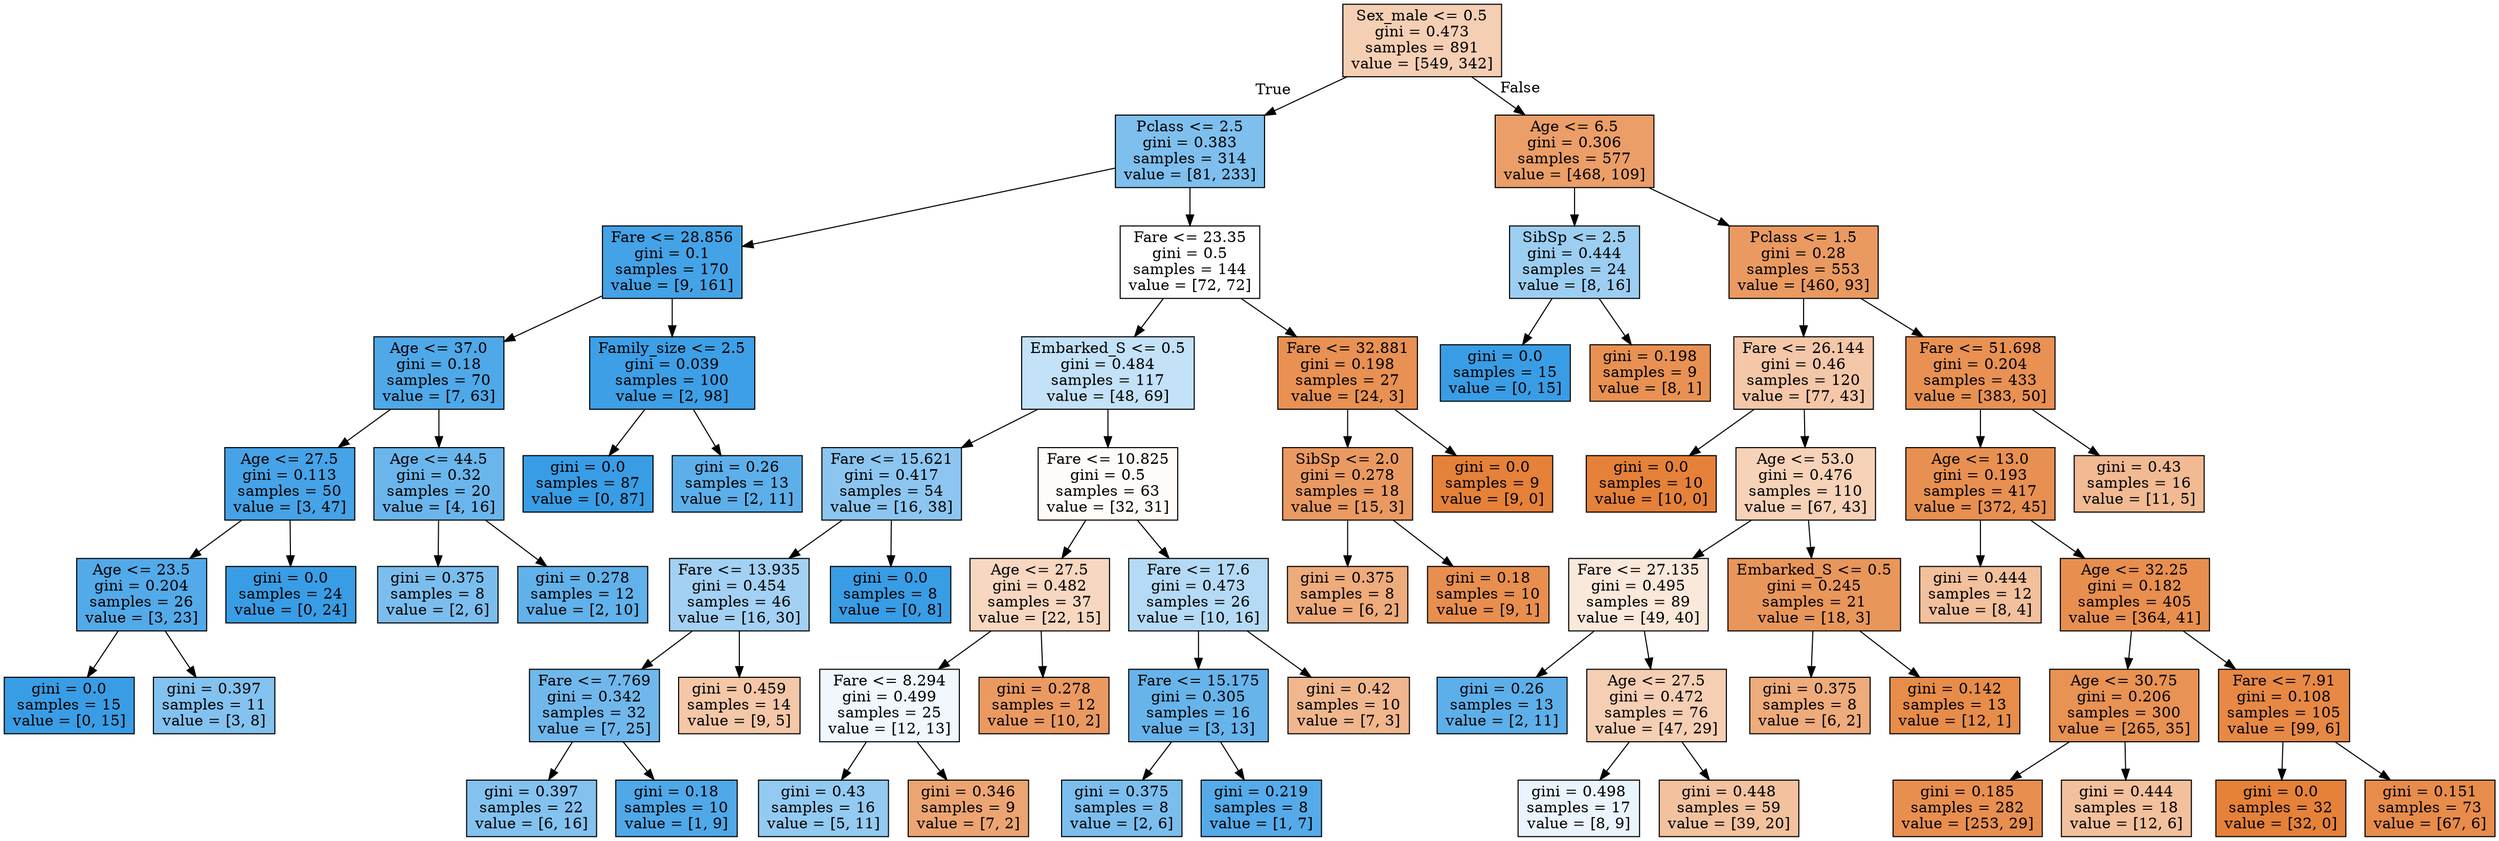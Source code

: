 digraph Tree {
node [shape=box, style="filled", color="black"] ;
0 [label="Sex_male <= 0.5\ngini = 0.473\nsamples = 891\nvalue = [549, 342]", fillcolor="#f5cfb4"] ;
1 [label="Pclass <= 2.5\ngini = 0.383\nsamples = 314\nvalue = [81, 233]", fillcolor="#7ebfee"] ;
0 -> 1 [labeldistance=2.5, labelangle=45, headlabel="True"] ;
2 [label="Fare <= 28.856\ngini = 0.1\nsamples = 170\nvalue = [9, 161]", fillcolor="#44a2e6"] ;
1 -> 2 ;
3 [label="Age <= 37.0\ngini = 0.18\nsamples = 70\nvalue = [7, 63]", fillcolor="#4fa8e8"] ;
2 -> 3 ;
4 [label="Age <= 27.5\ngini = 0.113\nsamples = 50\nvalue = [3, 47]", fillcolor="#46a3e7"] ;
3 -> 4 ;
5 [label="Age <= 23.5\ngini = 0.204\nsamples = 26\nvalue = [3, 23]", fillcolor="#53aae8"] ;
4 -> 5 ;
6 [label="gini = 0.0\nsamples = 15\nvalue = [0, 15]", fillcolor="#399de5"] ;
5 -> 6 ;
7 [label="gini = 0.397\nsamples = 11\nvalue = [3, 8]", fillcolor="#83c2ef"] ;
5 -> 7 ;
8 [label="gini = 0.0\nsamples = 24\nvalue = [0, 24]", fillcolor="#399de5"] ;
4 -> 8 ;
9 [label="Age <= 44.5\ngini = 0.32\nsamples = 20\nvalue = [4, 16]", fillcolor="#6ab6ec"] ;
3 -> 9 ;
10 [label="gini = 0.375\nsamples = 8\nvalue = [2, 6]", fillcolor="#7bbeee"] ;
9 -> 10 ;
11 [label="gini = 0.278\nsamples = 12\nvalue = [2, 10]", fillcolor="#61b1ea"] ;
9 -> 11 ;
12 [label="Family_size <= 2.5\ngini = 0.039\nsamples = 100\nvalue = [2, 98]", fillcolor="#3d9fe6"] ;
2 -> 12 ;
13 [label="gini = 0.0\nsamples = 87\nvalue = [0, 87]", fillcolor="#399de5"] ;
12 -> 13 ;
14 [label="gini = 0.26\nsamples = 13\nvalue = [2, 11]", fillcolor="#5dafea"] ;
12 -> 14 ;
15 [label="Fare <= 23.35\ngini = 0.5\nsamples = 144\nvalue = [72, 72]", fillcolor="#ffffff"] ;
1 -> 15 ;
16 [label="Embarked_S <= 0.5\ngini = 0.484\nsamples = 117\nvalue = [48, 69]", fillcolor="#c3e1f7"] ;
15 -> 16 ;
17 [label="Fare <= 15.621\ngini = 0.417\nsamples = 54\nvalue = [16, 38]", fillcolor="#8cc6f0"] ;
16 -> 17 ;
18 [label="Fare <= 13.935\ngini = 0.454\nsamples = 46\nvalue = [16, 30]", fillcolor="#a3d1f3"] ;
17 -> 18 ;
19 [label="Fare <= 7.769\ngini = 0.342\nsamples = 32\nvalue = [7, 25]", fillcolor="#70b8ec"] ;
18 -> 19 ;
20 [label="gini = 0.397\nsamples = 22\nvalue = [6, 16]", fillcolor="#83c2ef"] ;
19 -> 20 ;
21 [label="gini = 0.18\nsamples = 10\nvalue = [1, 9]", fillcolor="#4fa8e8"] ;
19 -> 21 ;
22 [label="gini = 0.459\nsamples = 14\nvalue = [9, 5]", fillcolor="#f3c7a7"] ;
18 -> 22 ;
23 [label="gini = 0.0\nsamples = 8\nvalue = [0, 8]", fillcolor="#399de5"] ;
17 -> 23 ;
24 [label="Fare <= 10.825\ngini = 0.5\nsamples = 63\nvalue = [32, 31]", fillcolor="#fefbf9"] ;
16 -> 24 ;
25 [label="Age <= 27.5\ngini = 0.482\nsamples = 37\nvalue = [22, 15]", fillcolor="#f7d7c0"] ;
24 -> 25 ;
26 [label="Fare <= 8.294\ngini = 0.499\nsamples = 25\nvalue = [12, 13]", fillcolor="#f0f7fd"] ;
25 -> 26 ;
27 [label="gini = 0.43\nsamples = 16\nvalue = [5, 11]", fillcolor="#93caf1"] ;
26 -> 27 ;
28 [label="gini = 0.346\nsamples = 9\nvalue = [7, 2]", fillcolor="#eca572"] ;
26 -> 28 ;
29 [label="gini = 0.278\nsamples = 12\nvalue = [10, 2]", fillcolor="#ea9a61"] ;
25 -> 29 ;
30 [label="Fare <= 17.6\ngini = 0.473\nsamples = 26\nvalue = [10, 16]", fillcolor="#b5daf5"] ;
24 -> 30 ;
31 [label="Fare <= 15.175\ngini = 0.305\nsamples = 16\nvalue = [3, 13]", fillcolor="#67b4eb"] ;
30 -> 31 ;
32 [label="gini = 0.375\nsamples = 8\nvalue = [2, 6]", fillcolor="#7bbeee"] ;
31 -> 32 ;
33 [label="gini = 0.219\nsamples = 8\nvalue = [1, 7]", fillcolor="#55abe9"] ;
31 -> 33 ;
34 [label="gini = 0.42\nsamples = 10\nvalue = [7, 3]", fillcolor="#f0b78e"] ;
30 -> 34 ;
35 [label="Fare <= 32.881\ngini = 0.198\nsamples = 27\nvalue = [24, 3]", fillcolor="#e89152"] ;
15 -> 35 ;
36 [label="SibSp <= 2.0\ngini = 0.278\nsamples = 18\nvalue = [15, 3]", fillcolor="#ea9a61"] ;
35 -> 36 ;
37 [label="gini = 0.375\nsamples = 8\nvalue = [6, 2]", fillcolor="#eeab7b"] ;
36 -> 37 ;
38 [label="gini = 0.18\nsamples = 10\nvalue = [9, 1]", fillcolor="#e88f4f"] ;
36 -> 38 ;
39 [label="gini = 0.0\nsamples = 9\nvalue = [9, 0]", fillcolor="#e58139"] ;
35 -> 39 ;
40 [label="Age <= 6.5\ngini = 0.306\nsamples = 577\nvalue = [468, 109]", fillcolor="#eb9e67"] ;
0 -> 40 [labeldistance=2.5, labelangle=-45, headlabel="False"] ;
41 [label="SibSp <= 2.5\ngini = 0.444\nsamples = 24\nvalue = [8, 16]", fillcolor="#9ccef2"] ;
40 -> 41 ;
42 [label="gini = 0.0\nsamples = 15\nvalue = [0, 15]", fillcolor="#399de5"] ;
41 -> 42 ;
43 [label="gini = 0.198\nsamples = 9\nvalue = [8, 1]", fillcolor="#e89152"] ;
41 -> 43 ;
44 [label="Pclass <= 1.5\ngini = 0.28\nsamples = 553\nvalue = [460, 93]", fillcolor="#ea9a61"] ;
40 -> 44 ;
45 [label="Fare <= 26.144\ngini = 0.46\nsamples = 120\nvalue = [77, 43]", fillcolor="#f4c7a8"] ;
44 -> 45 ;
46 [label="gini = 0.0\nsamples = 10\nvalue = [10, 0]", fillcolor="#e58139"] ;
45 -> 46 ;
47 [label="Age <= 53.0\ngini = 0.476\nsamples = 110\nvalue = [67, 43]", fillcolor="#f6d2b8"] ;
45 -> 47 ;
48 [label="Fare <= 27.135\ngini = 0.495\nsamples = 89\nvalue = [49, 40]", fillcolor="#fae8db"] ;
47 -> 48 ;
49 [label="gini = 0.26\nsamples = 13\nvalue = [2, 11]", fillcolor="#5dafea"] ;
48 -> 49 ;
50 [label="Age <= 27.5\ngini = 0.472\nsamples = 76\nvalue = [47, 29]", fillcolor="#f5cfb3"] ;
48 -> 50 ;
51 [label="gini = 0.498\nsamples = 17\nvalue = [8, 9]", fillcolor="#e9f4fc"] ;
50 -> 51 ;
52 [label="gini = 0.448\nsamples = 59\nvalue = [39, 20]", fillcolor="#f2c29f"] ;
50 -> 52 ;
53 [label="Embarked_S <= 0.5\ngini = 0.245\nsamples = 21\nvalue = [18, 3]", fillcolor="#e9965a"] ;
47 -> 53 ;
54 [label="gini = 0.375\nsamples = 8\nvalue = [6, 2]", fillcolor="#eeab7b"] ;
53 -> 54 ;
55 [label="gini = 0.142\nsamples = 13\nvalue = [12, 1]", fillcolor="#e78c49"] ;
53 -> 55 ;
56 [label="Fare <= 51.698\ngini = 0.204\nsamples = 433\nvalue = [383, 50]", fillcolor="#e89153"] ;
44 -> 56 ;
57 [label="Age <= 13.0\ngini = 0.193\nsamples = 417\nvalue = [372, 45]", fillcolor="#e89051"] ;
56 -> 57 ;
58 [label="gini = 0.444\nsamples = 12\nvalue = [8, 4]", fillcolor="#f2c09c"] ;
57 -> 58 ;
59 [label="Age <= 32.25\ngini = 0.182\nsamples = 405\nvalue = [364, 41]", fillcolor="#e88f4f"] ;
57 -> 59 ;
60 [label="Age <= 30.75\ngini = 0.206\nsamples = 300\nvalue = [265, 35]", fillcolor="#e89253"] ;
59 -> 60 ;
61 [label="gini = 0.185\nsamples = 282\nvalue = [253, 29]", fillcolor="#e88f50"] ;
60 -> 61 ;
62 [label="gini = 0.444\nsamples = 18\nvalue = [12, 6]", fillcolor="#f2c09c"] ;
60 -> 62 ;
63 [label="Fare <= 7.91\ngini = 0.108\nsamples = 105\nvalue = [99, 6]", fillcolor="#e78945"] ;
59 -> 63 ;
64 [label="gini = 0.0\nsamples = 32\nvalue = [32, 0]", fillcolor="#e58139"] ;
63 -> 64 ;
65 [label="gini = 0.151\nsamples = 73\nvalue = [67, 6]", fillcolor="#e78c4b"] ;
63 -> 65 ;
66 [label="gini = 0.43\nsamples = 16\nvalue = [11, 5]", fillcolor="#f1ba93"] ;
56 -> 66 ;
}